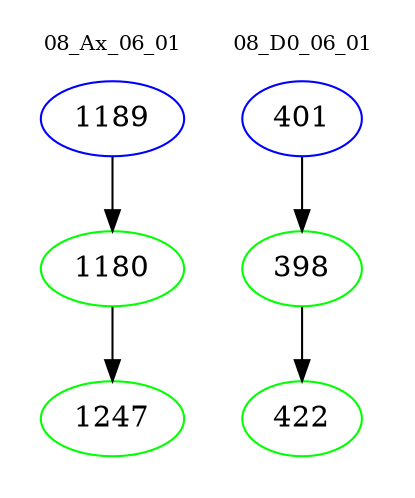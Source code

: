 digraph{
subgraph cluster_0 {
color = white
label = "08_Ax_06_01";
fontsize=10;
T0_1189 [label="1189", color="blue"]
T0_1189 -> T0_1180 [color="black"]
T0_1180 [label="1180", color="green"]
T0_1180 -> T0_1247 [color="black"]
T0_1247 [label="1247", color="green"]
}
subgraph cluster_1 {
color = white
label = "08_D0_06_01";
fontsize=10;
T1_401 [label="401", color="blue"]
T1_401 -> T1_398 [color="black"]
T1_398 [label="398", color="green"]
T1_398 -> T1_422 [color="black"]
T1_422 [label="422", color="green"]
}
}
